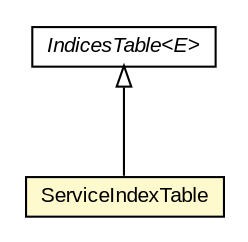 #!/usr/local/bin/dot
#
# Class diagram 
# Generated by UMLGraph version 5.3 (http://www.umlgraph.org/)
#

digraph G {
	edge [fontname="arial",fontsize=10,labelfontname="arial",labelfontsize=10];
	node [fontname="arial",fontsize=10,shape=plaintext];
	nodesep=0.25;
	ranksep=0.5;
	// context.arch.discoverer.component.dataModel.ServiceIndexTable
	c94254 [label=<<table title="context.arch.discoverer.component.dataModel.ServiceIndexTable" border="0" cellborder="1" cellspacing="0" cellpadding="2" port="p" bgcolor="lemonChiffon" href="./ServiceIndexTable.html">
		<tr><td><table border="0" cellspacing="0" cellpadding="1">
<tr><td align="center" balign="center"> ServiceIndexTable </td></tr>
		</table></td></tr>
		</table>>, fontname="arial", fontcolor="black", fontsize=10.0];
	// context.arch.discoverer.component.dataModel.IndicesTable<E>
	c94258 [label=<<table title="context.arch.discoverer.component.dataModel.IndicesTable" border="0" cellborder="1" cellspacing="0" cellpadding="2" port="p" href="./IndicesTable.html">
		<tr><td><table border="0" cellspacing="0" cellpadding="1">
<tr><td align="center" balign="center"><font face="arial italic"> IndicesTable&lt;E&gt; </font></td></tr>
		</table></td></tr>
		</table>>, fontname="arial", fontcolor="black", fontsize=10.0];
	//context.arch.discoverer.component.dataModel.ServiceIndexTable extends context.arch.discoverer.component.dataModel.IndicesTable<java.lang.String>
	c94258:p -> c94254:p [dir=back,arrowtail=empty];
}

